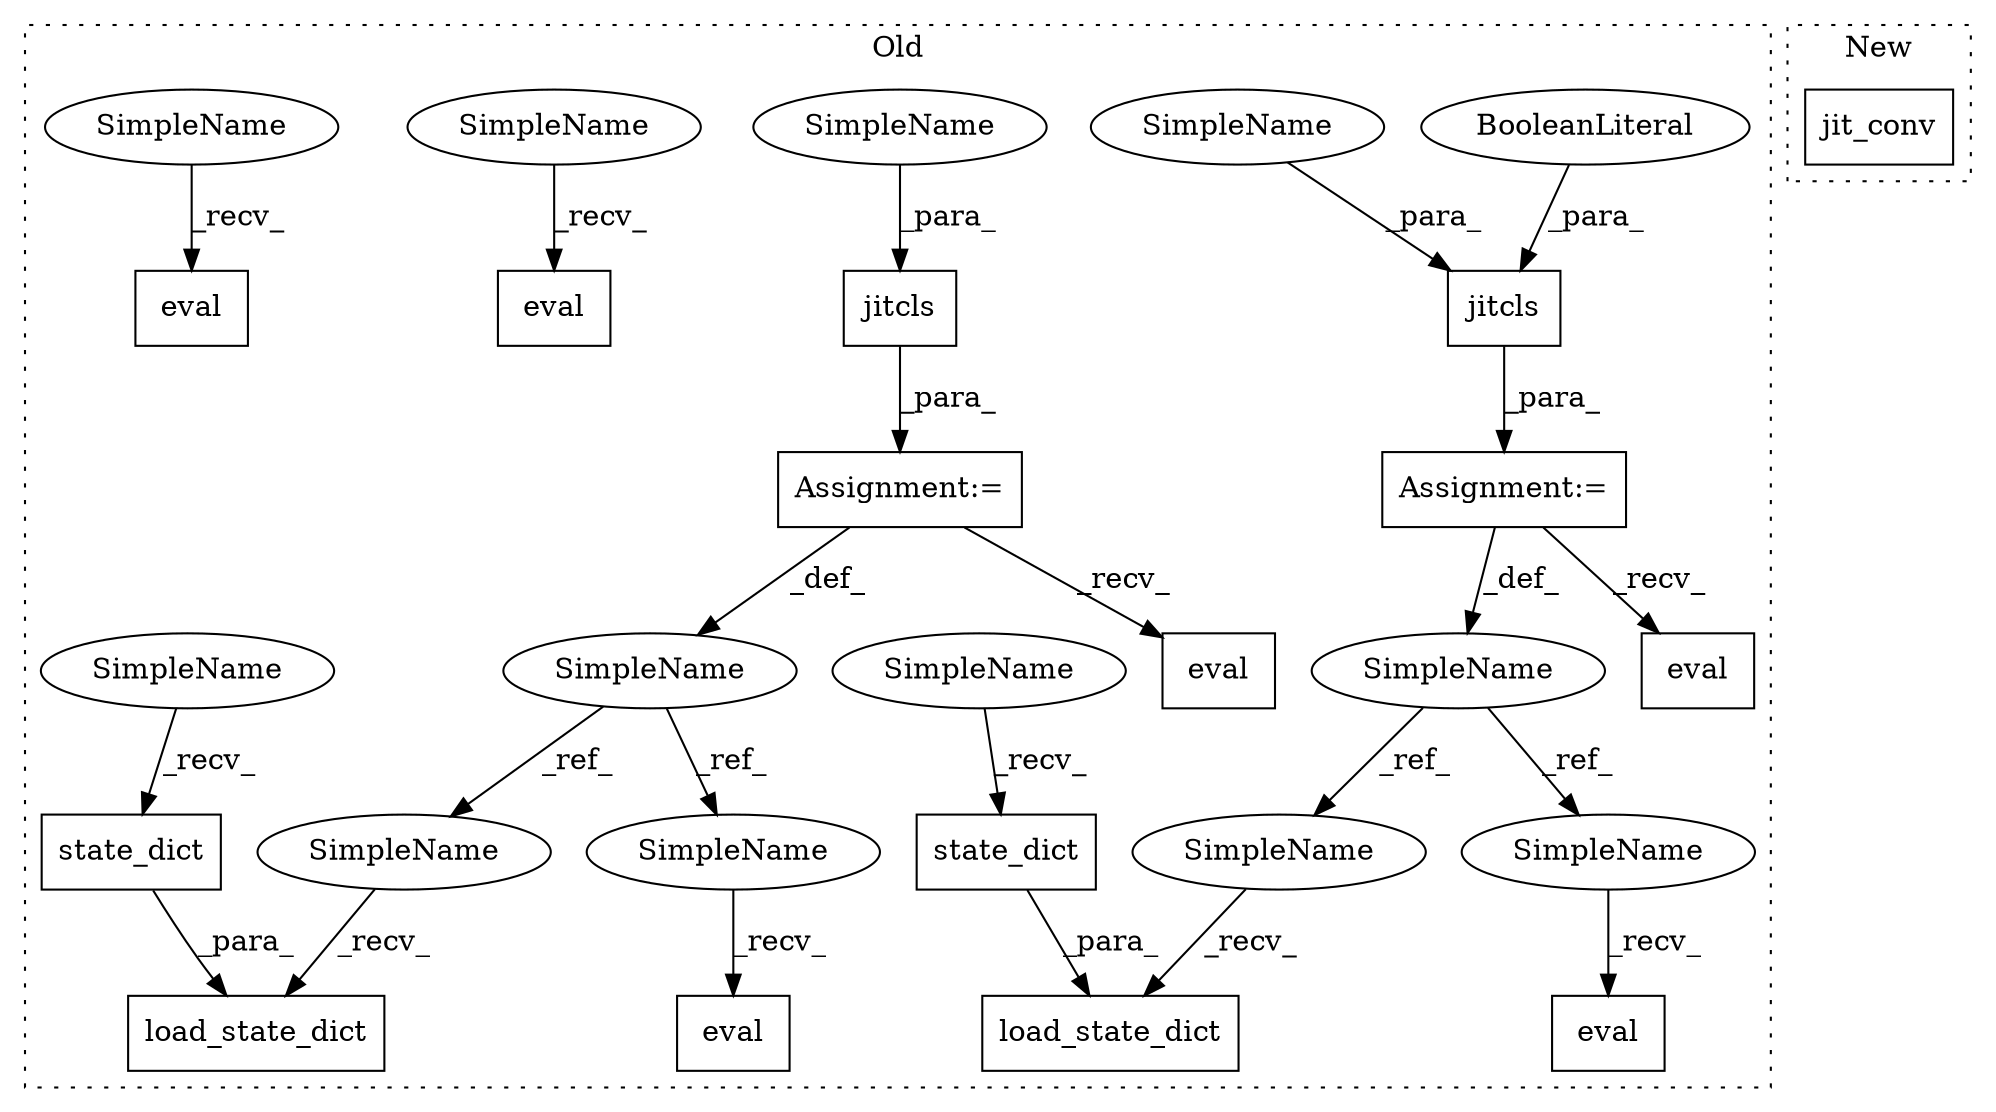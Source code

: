 digraph G {
subgraph cluster0 {
1 [label="jitcls" a="32" s="1534,1570" l="7,1" shape="box"];
3 [label="eval" a="32" s="1692" l="6" shape="box"];
4 [label="SimpleName" a="42" s="1526" l="7" shape="ellipse"];
5 [label="load_state_dict" a="32" s="1585,1618" l="16,1" shape="box"];
6 [label="eval" a="32" s="1715" l="6" shape="box"];
7 [label="state_dict" a="32" s="1606" l="12" shape="box"];
8 [label="Assignment:=" a="7" s="1533" l="1" shape="box"];
9 [label="BooleanLiteral" a="9" s="1566" l="4" shape="ellipse"];
10 [label="jitcls" a="32" s="1066,1097" l="7,1" shape="box"];
11 [label="eval" a="32" s="1219" l="6" shape="box"];
12 [label="SimpleName" a="42" s="1058" l="7" shape="ellipse"];
13 [label="load_state_dict" a="32" s="1112,1145" l="16,1" shape="box"];
14 [label="state_dict" a="32" s="1133" l="12" shape="box"];
15 [label="eval" a="32" s="1242" l="6" shape="box"];
16 [label="Assignment:=" a="7" s="1065" l="1" shape="box"];
17 [label="eval" a="32" s="1199" l="6" shape="box"];
18 [label="eval" a="32" s="1672" l="6" shape="box"];
19 [label="SimpleName" a="42" s="1684" l="7" shape="ellipse"];
20 [label="SimpleName" a="42" s="1577" l="7" shape="ellipse"];
21 [label="SimpleName" a="42" s="1104" l="7" shape="ellipse"];
22 [label="SimpleName" a="42" s="1211" l="7" shape="ellipse"];
23 [label="SimpleName" a="42" s="1553" l="12" shape="ellipse"];
24 [label="SimpleName" a="42" s="1085" l="12" shape="ellipse"];
25 [label="SimpleName" a="42" s="1667" l="4" shape="ellipse"];
26 [label="SimpleName" a="42" s="1601" l="4" shape="ellipse"];
27 [label="SimpleName" a="42" s="1128" l="4" shape="ellipse"];
28 [label="SimpleName" a="42" s="1194" l="4" shape="ellipse"];
label = "Old";
style="dotted";
}
subgraph cluster1 {
2 [label="jit_conv" a="32" s="1380,1401" l="9,1" shape="box"];
label = "New";
style="dotted";
}
1 -> 8 [label="_para_"];
4 -> 20 [label="_ref_"];
4 -> 19 [label="_ref_"];
7 -> 5 [label="_para_"];
8 -> 6 [label="_recv_"];
8 -> 4 [label="_def_"];
9 -> 1 [label="_para_"];
10 -> 16 [label="_para_"];
12 -> 21 [label="_ref_"];
12 -> 22 [label="_ref_"];
14 -> 13 [label="_para_"];
16 -> 15 [label="_recv_"];
16 -> 12 [label="_def_"];
19 -> 3 [label="_recv_"];
20 -> 5 [label="_recv_"];
21 -> 13 [label="_recv_"];
22 -> 11 [label="_recv_"];
23 -> 1 [label="_para_"];
24 -> 10 [label="_para_"];
25 -> 18 [label="_recv_"];
26 -> 7 [label="_recv_"];
27 -> 14 [label="_recv_"];
28 -> 17 [label="_recv_"];
}
